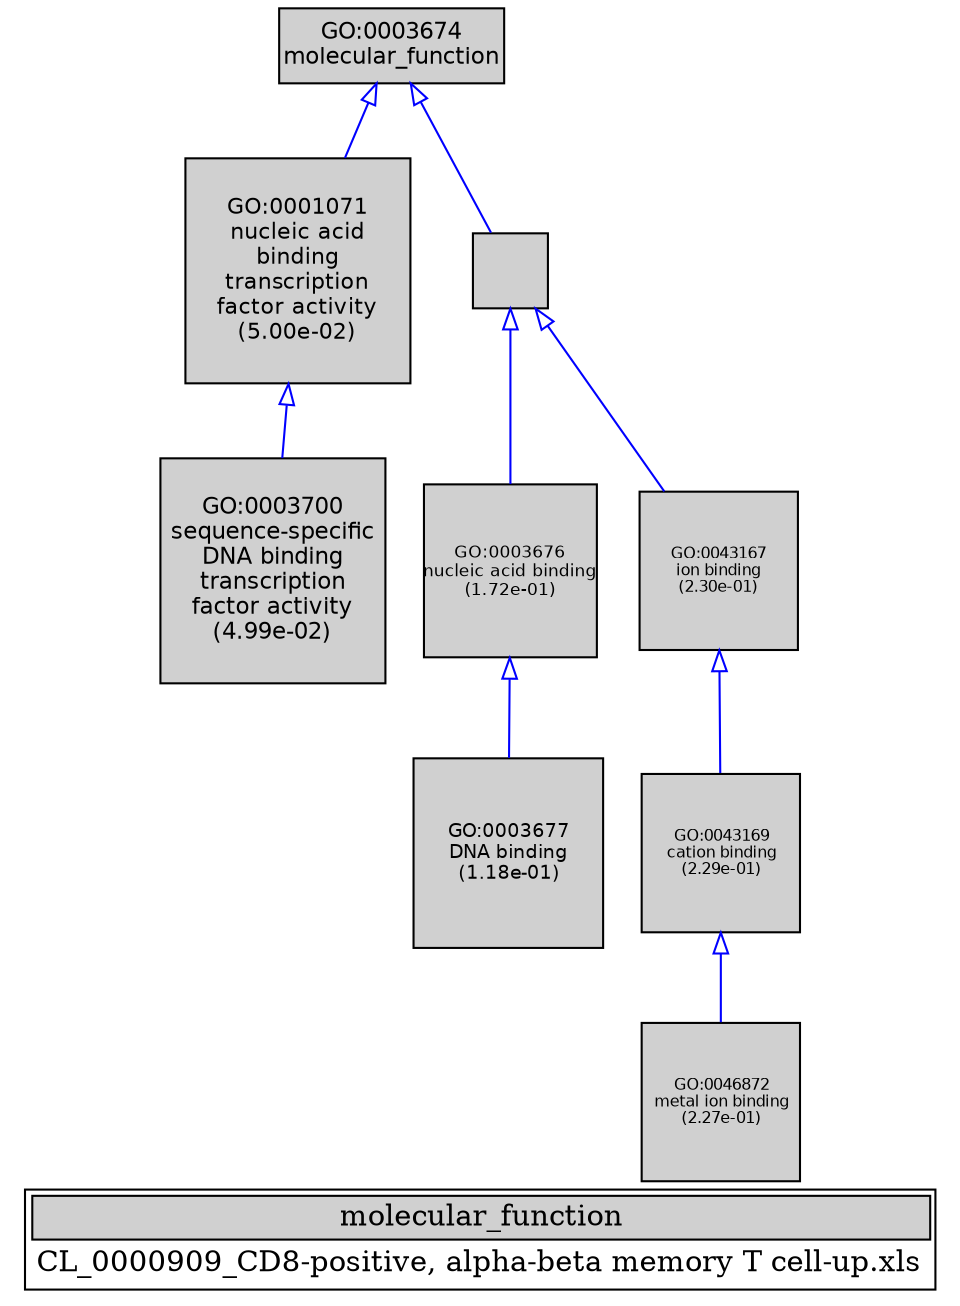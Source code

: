 digraph "molecular_function" {
graph [ bgcolor = "#FFFFFF", label = <<TABLE COLOR="black" BGCOLOR="white"><TR><TD COLSPAN="2" BGCOLOR="#D0D0D0"><FONT COLOR="black">molecular_function</FONT></TD></TR><TR><TD BORDER="0">CL_0000909_CD8-positive, alpha-beta memory T cell-up.xls</TD></TR></TABLE>> ];
node [ fontname = "Helvetica" ];

subgraph "nodes" {

node [ style = "filled", fixedsize = "true", width = 1, shape = "box", fontsize = 9, fillcolor = "#D0D0D0", fontcolor = "black", color = "black" ];

"GO:0003700" [ URL = "#GO:0003700", label = <<TABLE BORDER="0"><TR><TD>GO:0003700<BR/>sequence-specific<BR/>DNA binding<BR/>transcription<BR/>factor activity<BR/>(4.99e-02)</TD></TR></TABLE>>, width = 1.5, shape = "box", fontsize = 10.8, height = 1.5 ];
"GO:0046872" [ URL = "#GO:0046872", label = <<TABLE BORDER="0"><TR><TD>GO:0046872<BR/>metal ion binding<BR/>(2.27e-01)</TD></TR></TABLE>>, width = 1.05782518597, shape = "box", fontsize = 7.61634133899, height = 1.05782518597 ];
"GO:0001071" [ URL = "#GO:0001071", label = <<TABLE BORDER="0"><TR><TD>GO:0001071<BR/>nucleic acid<BR/>binding<BR/>transcription<BR/>factor activity<BR/>(5.00e-02)</TD></TR></TABLE>>, width = 1.4993221409, shape = "box", fontsize = 10.7951194145, height = 1.4993221409 ];
"GO:0005488" [ URL = "#GO:0005488", label = "", width = 0.497679925512, shape = "box", height = 0.497679925512 ];
"GO:0003674" [ URL = "#GO:0003674", label = <<TABLE BORDER="0"><TR><TD>GO:0003674<BR/>molecular_function</TD></TR></TABLE>>, width = 1.5, shape = "box", fontsize = 10.8 ];
"GO:0003676" [ URL = "#GO:0003676", label = <<TABLE BORDER="0"><TR><TD>GO:0003676<BR/>nucleic acid binding<BR/>(1.72e-01)</TD></TR></TABLE>>, width = 1.15087662391, shape = "box", fontsize = 8.28631169215, height = 1.15087662391 ];
"GO:0003677" [ URL = "#GO:0003677", label = <<TABLE BORDER="0"><TR><TD>GO:0003677<BR/>DNA binding<BR/>(1.18e-01)</TD></TR></TABLE>>, width = 1.26879168367, shape = "box", fontsize = 9.13530012241, height = 1.26879168367 ];
"GO:0043169" [ URL = "#GO:0043169", label = <<TABLE BORDER="0"><TR><TD>GO:0043169<BR/>cation binding<BR/>(2.29e-01)</TD></TR></TABLE>>, width = 1.05381629154, shape = "box", fontsize = 7.58747729912, height = 1.05381629154 ];
"GO:0043167" [ URL = "#GO:0043167", label = <<TABLE BORDER="0"><TR><TD>GO:0043167<BR/>ion binding<BR/>(2.30e-01)</TD></TR></TABLE>>, width = 1.05255656036, shape = "box", fontsize = 7.57840723458, height = 1.05255656036 ];
}
subgraph "edges" {


edge [ dir = "back", weight = 1 ];
subgraph "regulates" {


edge [ color = "cyan", arrowtail = "none" ];
subgraph "positive" {


edge [ color = "green", arrowtail = "vee" ];
}
subgraph "negative" {


edge [ color = "red", arrowtail = "tee" ];
}
}
subgraph "part_of" {


edge [ color = "purple", arrowtail = "diamond", weight = 2.5 ];
}
subgraph "is_a" {


edge [ color = "blue", arrowtail = "empty", weight = 5.0 ];
"GO:0001071" -> "GO:0003700";
"GO:0043167" -> "GO:0043169";
"GO:0005488" -> "GO:0003676";
"GO:0003674" -> "GO:0001071";
"GO:0043169" -> "GO:0046872";
"GO:0003676" -> "GO:0003677";
"GO:0005488" -> "GO:0043167";
"GO:0003674" -> "GO:0005488";
}
}
}
